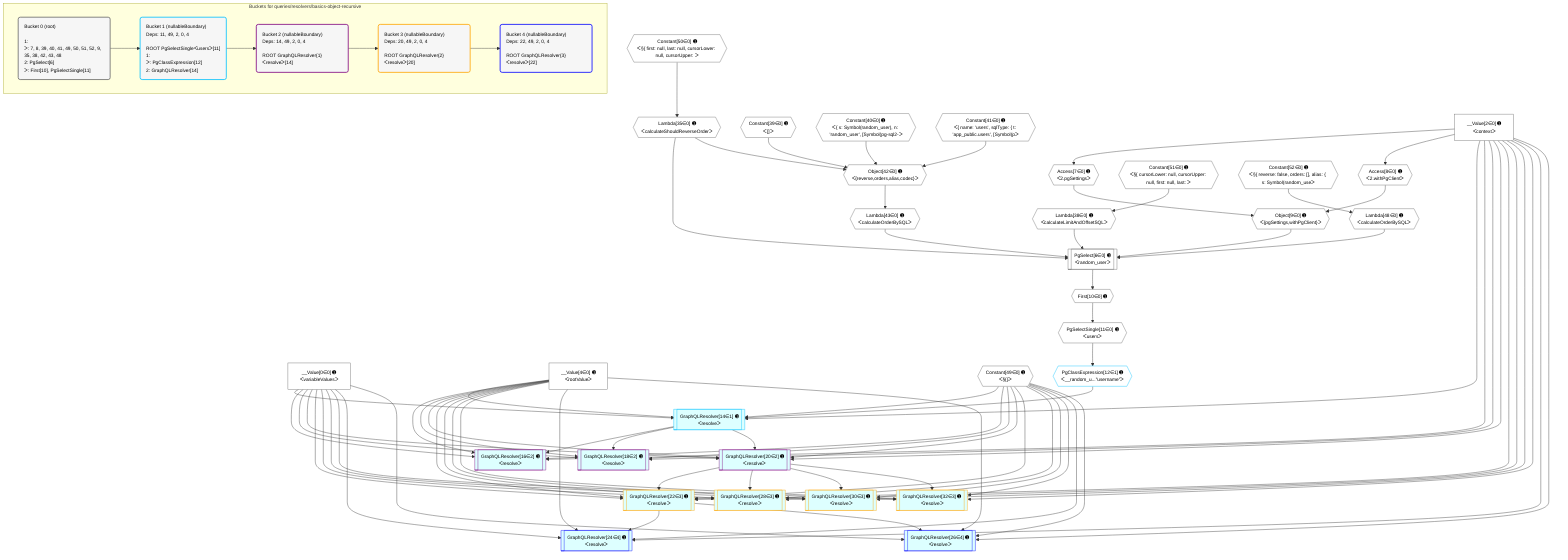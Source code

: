 %%{init: {'themeVariables': { 'fontSize': '12px'}}}%%
graph TD
    classDef path fill:#eee,stroke:#000,color:#000
    classDef plan fill:#fff,stroke-width:1px,color:#000
    classDef itemplan fill:#fff,stroke-width:2px,color:#000
    classDef unbatchedplan fill:#dff,stroke-width:1px,color:#000
    classDef sideeffectplan fill:#fcc,stroke-width:2px,color:#000
    classDef bucket fill:#f6f6f6,color:#000,stroke-width:2px,text-align:left


    %% plan dependencies
    PgSelect6[["PgSelect[6∈0] ➊<br />ᐸrandom_userᐳ"]]:::plan
    Object9{{"Object[9∈0] ➊<br />ᐸ{pgSettings,withPgClient}ᐳ"}}:::plan
    Lambda35{{"Lambda[35∈0] ➊<br />ᐸcalculateShouldReverseOrderᐳ"}}:::plan
    Lambda38{{"Lambda[38∈0] ➊<br />ᐸcalculateLimitAndOffsetSQLᐳ"}}:::plan
    Lambda43{{"Lambda[43∈0] ➊<br />ᐸcalculateOrderBySQLᐳ"}}:::plan
    Lambda48{{"Lambda[48∈0] ➊<br />ᐸcalculateOrderBySQLᐳ"}}:::plan
    Object9 & Lambda35 & Lambda38 & Lambda43 & Lambda48 --> PgSelect6
    Object42{{"Object[42∈0] ➊<br />ᐸ{reverse,orders,alias,codec}ᐳ"}}:::plan
    Constant39{{"Constant[39∈0] ➊<br />ᐸ[]ᐳ"}}:::plan
    Constant40{{"Constant[40∈0] ➊<br />ᐸ{ s: Symbol(random_user), n: 'random_user', [Symbol(pg-sql2-ᐳ"}}:::plan
    Constant41{{"Constant[41∈0] ➊<br />ᐸ{ name: 'users', sqlType: { t: 'app_public.users', [Symbol(pᐳ"}}:::plan
    Lambda35 & Constant39 & Constant40 & Constant41 --> Object42
    Access7{{"Access[7∈0] ➊<br />ᐸ2.pgSettingsᐳ"}}:::plan
    Access8{{"Access[8∈0] ➊<br />ᐸ2.withPgClientᐳ"}}:::plan
    Access7 & Access8 --> Object9
    __Value2["__Value[2∈0] ➊<br />ᐸcontextᐳ"]:::plan
    __Value2 --> Access7
    __Value2 --> Access8
    First10{{"First[10∈0] ➊"}}:::plan
    PgSelect6 --> First10
    PgSelectSingle11{{"PgSelectSingle[11∈0] ➊<br />ᐸusersᐳ"}}:::plan
    First10 --> PgSelectSingle11
    Constant50{{"Constant[50∈0] ➊<br />ᐸ§{ first: null, last: null, cursorLower: null, cursorUpper: ᐳ"}}:::plan
    Constant50 --> Lambda35
    Constant51{{"Constant[51∈0] ➊<br />ᐸ§{ cursorLower: null, cursorUpper: null, first: null, last: ᐳ"}}:::plan
    Constant51 --> Lambda38
    Object42 --> Lambda43
    Constant52{{"Constant[52∈0] ➊<br />ᐸ§{ reverse: false, orders: [], alias: { s: Symbol(random_useᐳ"}}:::plan
    Constant52 --> Lambda48
    __Value0["__Value[0∈0] ➊<br />ᐸvariableValuesᐳ"]:::plan
    __Value4["__Value[4∈0] ➊<br />ᐸrootValueᐳ"]:::plan
    Constant49{{"Constant[49∈0] ➊<br />ᐸ§{}ᐳ"}}:::plan
    GraphQLResolver14[["GraphQLResolver[14∈1] ➊<br />ᐸresolveᐳ"]]:::unbatchedplan
    PgClassExpression12{{"PgClassExpression[12∈1] ➊<br />ᐸ__random_u...”username”ᐳ"}}:::plan
    PgClassExpression12 & Constant49 & __Value2 & __Value0 & __Value4 --> GraphQLResolver14
    PgSelectSingle11 --> PgClassExpression12
    GraphQLResolver16[["GraphQLResolver[16∈2] ➊<br />ᐸresolveᐳ"]]:::unbatchedplan
    GraphQLResolver14 & Constant49 & __Value2 & __Value0 & __Value4 --> GraphQLResolver16
    GraphQLResolver18[["GraphQLResolver[18∈2] ➊<br />ᐸresolveᐳ"]]:::unbatchedplan
    GraphQLResolver14 & Constant49 & __Value2 & __Value0 & __Value4 --> GraphQLResolver18
    GraphQLResolver20[["GraphQLResolver[20∈2] ➊<br />ᐸresolveᐳ"]]:::unbatchedplan
    GraphQLResolver14 & Constant49 & __Value2 & __Value0 & __Value4 --> GraphQLResolver20
    GraphQLResolver22[["GraphQLResolver[22∈3] ➊<br />ᐸresolveᐳ"]]:::unbatchedplan
    GraphQLResolver20 & Constant49 & __Value2 & __Value0 & __Value4 --> GraphQLResolver22
    GraphQLResolver28[["GraphQLResolver[28∈3] ➊<br />ᐸresolveᐳ"]]:::unbatchedplan
    GraphQLResolver20 & Constant49 & __Value2 & __Value0 & __Value4 --> GraphQLResolver28
    GraphQLResolver30[["GraphQLResolver[30∈3] ➊<br />ᐸresolveᐳ"]]:::unbatchedplan
    GraphQLResolver20 & Constant49 & __Value2 & __Value0 & __Value4 --> GraphQLResolver30
    GraphQLResolver32[["GraphQLResolver[32∈3] ➊<br />ᐸresolveᐳ"]]:::unbatchedplan
    GraphQLResolver20 & Constant49 & __Value2 & __Value0 & __Value4 --> GraphQLResolver32
    GraphQLResolver24[["GraphQLResolver[24∈4] ➊<br />ᐸresolveᐳ"]]:::unbatchedplan
    GraphQLResolver22 & Constant49 & __Value2 & __Value0 & __Value4 --> GraphQLResolver24
    GraphQLResolver26[["GraphQLResolver[26∈4] ➊<br />ᐸresolveᐳ"]]:::unbatchedplan
    GraphQLResolver22 & Constant49 & __Value2 & __Value0 & __Value4 --> GraphQLResolver26

    %% define steps

    subgraph "Buckets for queries/resolvers/basics-object-recursive"
    Bucket0("Bucket 0 (root)<br /><br />1: <br />ᐳ: 7, 8, 39, 40, 41, 49, 50, 51, 52, 9, 35, 38, 42, 43, 48<br />2: PgSelect[6]<br />ᐳ: First[10], PgSelectSingle[11]"):::bucket
    classDef bucket0 stroke:#696969
    class Bucket0,__Value0,__Value2,__Value4,PgSelect6,Access7,Access8,Object9,First10,PgSelectSingle11,Lambda35,Lambda38,Constant39,Constant40,Constant41,Object42,Lambda43,Lambda48,Constant49,Constant50,Constant51,Constant52 bucket0
    Bucket1("Bucket 1 (nullableBoundary)<br />Deps: 11, 49, 2, 0, 4<br /><br />ROOT PgSelectSingleᐸusersᐳ[11]<br />1: <br />ᐳ: PgClassExpression[12]<br />2: GraphQLResolver[14]"):::bucket
    classDef bucket1 stroke:#00bfff
    class Bucket1,PgClassExpression12,GraphQLResolver14 bucket1
    Bucket2("Bucket 2 (nullableBoundary)<br />Deps: 14, 49, 2, 0, 4<br /><br />ROOT GraphQLResolver{1}ᐸresolveᐳ[14]"):::bucket
    classDef bucket2 stroke:#7f007f
    class Bucket2,GraphQLResolver16,GraphQLResolver18,GraphQLResolver20 bucket2
    Bucket3("Bucket 3 (nullableBoundary)<br />Deps: 20, 49, 2, 0, 4<br /><br />ROOT GraphQLResolver{2}ᐸresolveᐳ[20]"):::bucket
    classDef bucket3 stroke:#ffa500
    class Bucket3,GraphQLResolver22,GraphQLResolver28,GraphQLResolver30,GraphQLResolver32 bucket3
    Bucket4("Bucket 4 (nullableBoundary)<br />Deps: 22, 49, 2, 0, 4<br /><br />ROOT GraphQLResolver{3}ᐸresolveᐳ[22]"):::bucket
    classDef bucket4 stroke:#0000ff
    class Bucket4,GraphQLResolver24,GraphQLResolver26 bucket4
    Bucket0 --> Bucket1
    Bucket1 --> Bucket2
    Bucket2 --> Bucket3
    Bucket3 --> Bucket4
    end